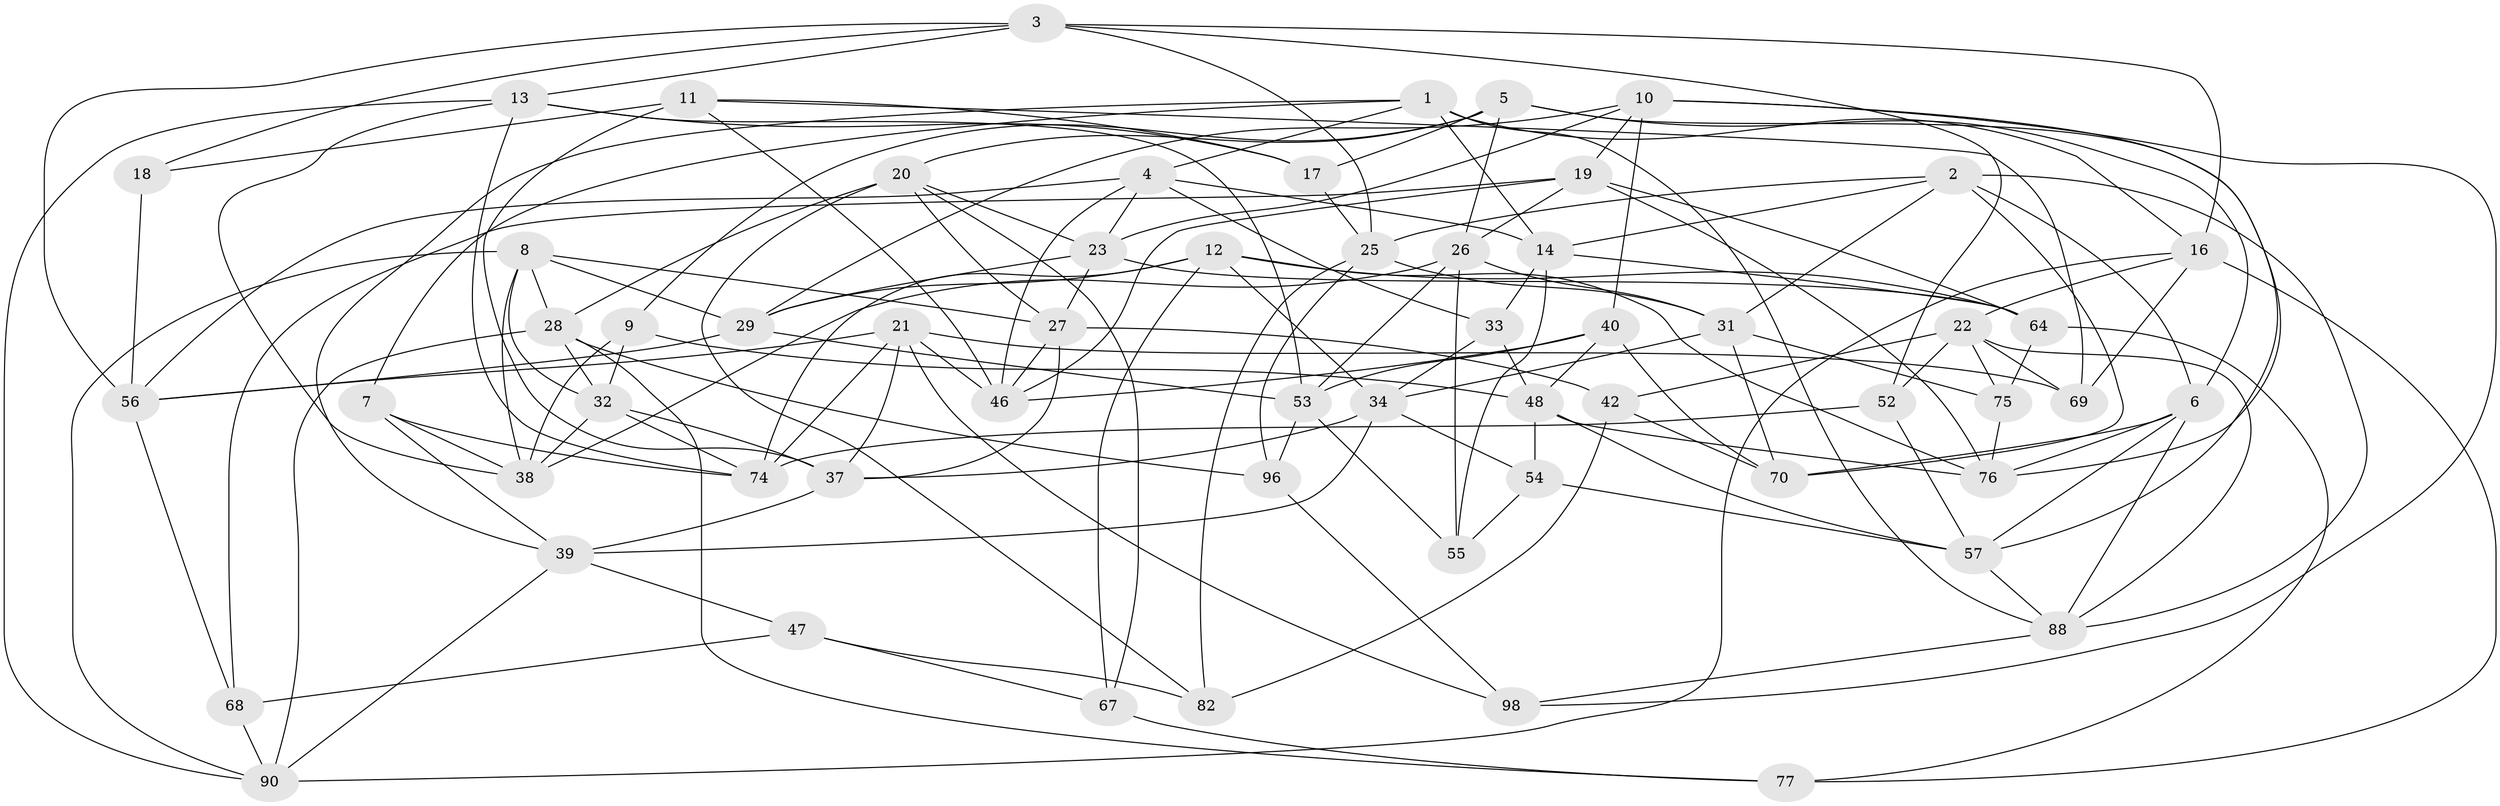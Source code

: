 // original degree distribution, {4: 1.0}
// Generated by graph-tools (version 1.1) at 2025/11/02/21/25 10:11:16]
// undirected, 59 vertices, 157 edges
graph export_dot {
graph [start="1"]
  node [color=gray90,style=filled];
  1 [super="+50"];
  2 [super="+62"];
  3 [super="+15"];
  4 [super="+49"];
  5 [super="+73"];
  6 [super="+61"];
  7;
  8 [super="+60"];
  9;
  10 [super="+71"];
  11 [super="+86"];
  12 [super="+36"];
  13 [super="+41"];
  14 [super="+35"];
  16 [super="+30"];
  17;
  18;
  19 [super="+44"];
  20 [super="+24"];
  21 [super="+78"];
  22 [super="+59"];
  23 [super="+66"];
  25 [super="+89"];
  26 [super="+43"];
  27 [super="+63"];
  28 [super="+93"];
  29 [super="+45"];
  31 [super="+87"];
  32 [super="+92"];
  33;
  34 [super="+81"];
  37 [super="+80"];
  38 [super="+51"];
  39 [super="+79"];
  40 [super="+58"];
  42;
  46 [super="+94"];
  47;
  48 [super="+97"];
  52;
  53 [super="+65"];
  54;
  55;
  56 [super="+91"];
  57 [super="+72"];
  64 [super="+99"];
  67;
  68;
  69;
  70 [super="+85"];
  74 [super="+83"];
  75;
  76 [super="+84"];
  77;
  82;
  88 [super="+100"];
  90 [super="+95"];
  96;
  98;
  1 -- 7;
  1 -- 39;
  1 -- 16;
  1 -- 88;
  1 -- 14;
  1 -- 4;
  2 -- 25;
  2 -- 31;
  2 -- 70;
  2 -- 6;
  2 -- 14;
  2 -- 88;
  3 -- 13;
  3 -- 18;
  3 -- 52;
  3 -- 25;
  3 -- 16;
  3 -- 56;
  4 -- 14;
  4 -- 33;
  4 -- 23;
  4 -- 56;
  4 -- 46;
  5 -- 9;
  5 -- 57;
  5 -- 6;
  5 -- 17;
  5 -- 26;
  5 -- 20;
  6 -- 88;
  6 -- 57;
  6 -- 70;
  6 -- 76;
  7 -- 74;
  7 -- 38;
  7 -- 39;
  8 -- 38;
  8 -- 90;
  8 -- 28;
  8 -- 29;
  8 -- 27;
  8 -- 32;
  9 -- 32;
  9 -- 38;
  9 -- 48;
  10 -- 98;
  10 -- 40;
  10 -- 19;
  10 -- 23;
  10 -- 29;
  10 -- 76;
  11 -- 18 [weight=2];
  11 -- 37;
  11 -- 17;
  11 -- 69;
  11 -- 46;
  12 -- 67;
  12 -- 74;
  12 -- 34;
  12 -- 29;
  12 -- 76;
  12 -- 64;
  13 -- 90;
  13 -- 74;
  13 -- 17;
  13 -- 53;
  13 -- 38;
  14 -- 33;
  14 -- 64;
  14 -- 55;
  16 -- 22;
  16 -- 77;
  16 -- 69;
  16 -- 90;
  17 -- 25;
  18 -- 56;
  19 -- 68;
  19 -- 64;
  19 -- 26;
  19 -- 76;
  19 -- 46;
  20 -- 82;
  20 -- 27;
  20 -- 67;
  20 -- 28;
  20 -- 23;
  21 -- 74;
  21 -- 46;
  21 -- 98;
  21 -- 37;
  21 -- 69;
  21 -- 56;
  22 -- 69;
  22 -- 52;
  22 -- 42;
  22 -- 75;
  22 -- 88;
  23 -- 27;
  23 -- 29;
  23 -- 64;
  25 -- 82;
  25 -- 96;
  25 -- 31;
  26 -- 53;
  26 -- 38;
  26 -- 55;
  26 -- 31;
  27 -- 46;
  27 -- 42;
  27 -- 37;
  28 -- 90;
  28 -- 32;
  28 -- 96;
  28 -- 77;
  29 -- 56;
  29 -- 53;
  31 -- 34;
  31 -- 75;
  31 -- 70;
  32 -- 74;
  32 -- 37;
  32 -- 38;
  33 -- 34;
  33 -- 48;
  34 -- 37;
  34 -- 54;
  34 -- 39;
  37 -- 39;
  39 -- 90;
  39 -- 47;
  40 -- 70 [weight=2];
  40 -- 48;
  40 -- 53;
  40 -- 46;
  42 -- 70;
  42 -- 82;
  47 -- 82;
  47 -- 68;
  47 -- 67;
  48 -- 57;
  48 -- 76;
  48 -- 54;
  52 -- 57;
  52 -- 74;
  53 -- 96;
  53 -- 55;
  54 -- 55;
  54 -- 57;
  56 -- 68;
  57 -- 88;
  64 -- 75;
  64 -- 77;
  67 -- 77;
  68 -- 90;
  75 -- 76;
  88 -- 98;
  96 -- 98;
}
